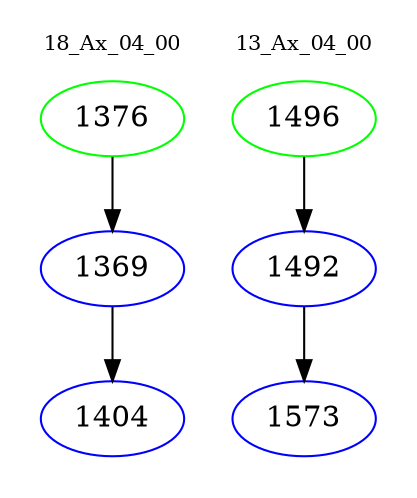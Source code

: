 digraph{
subgraph cluster_0 {
color = white
label = "18_Ax_04_00";
fontsize=10;
T0_1376 [label="1376", color="green"]
T0_1376 -> T0_1369 [color="black"]
T0_1369 [label="1369", color="blue"]
T0_1369 -> T0_1404 [color="black"]
T0_1404 [label="1404", color="blue"]
}
subgraph cluster_1 {
color = white
label = "13_Ax_04_00";
fontsize=10;
T1_1496 [label="1496", color="green"]
T1_1496 -> T1_1492 [color="black"]
T1_1492 [label="1492", color="blue"]
T1_1492 -> T1_1573 [color="black"]
T1_1573 [label="1573", color="blue"]
}
}
